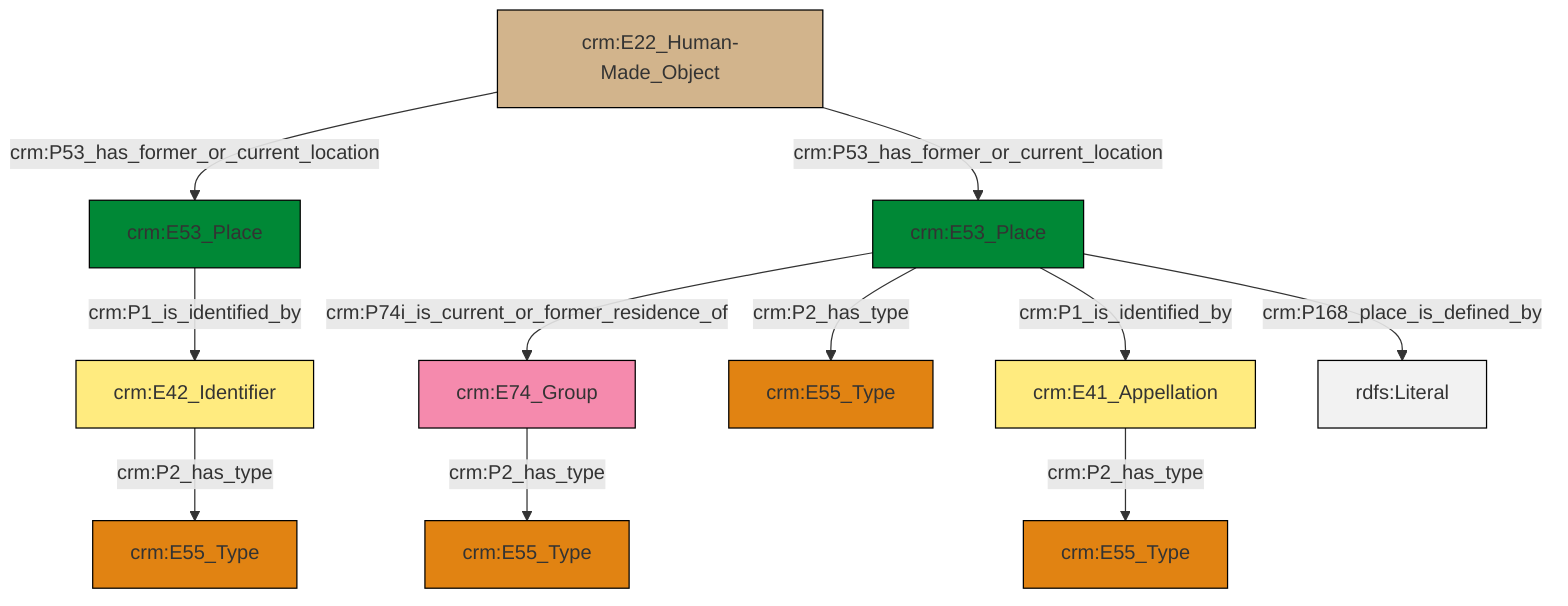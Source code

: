 graph TD
classDef Literal fill:#f2f2f2,stroke:#000000;
classDef CRM_Entity fill:#FFFFFF,stroke:#000000;
classDef Temporal_Entity fill:#00C9E6, stroke:#000000;
classDef Type fill:#E18312, stroke:#000000;
classDef Time-Span fill:#2C9C91, stroke:#000000;
classDef Appellation fill:#FFEB7F, stroke:#000000;
classDef Place fill:#008836, stroke:#000000;
classDef Persistent_Item fill:#B266B2, stroke:#000000;
classDef Conceptual_Object fill:#FFD700, stroke:#000000;
classDef Physical_Thing fill:#D2B48C, stroke:#000000;
classDef Actor fill:#f58aad, stroke:#000000;
classDef PC_Classes fill:#4ce600, stroke:#000000;
classDef Multi fill:#cccccc,stroke:#000000;

2["crm:E53_Place"]:::Place -->|crm:P1_is_identified_by| 3["crm:E42_Identifier"]:::Appellation
6["crm:E41_Appellation"]:::Appellation -->|crm:P2_has_type| 0["crm:E55_Type"]:::Type
3["crm:E42_Identifier"]:::Appellation -->|crm:P2_has_type| 7["crm:E55_Type"]:::Type
13["crm:E53_Place"]:::Place -->|crm:P2_has_type| 9["crm:E55_Type"]:::Type
13["crm:E53_Place"]:::Place -->|crm:P168_place_is_defined_by| 17[rdfs:Literal]:::Literal
21["crm:E22_Human-Made_Object"]:::Physical_Thing -->|crm:P53_has_former_or_current_location| 2["crm:E53_Place"]:::Place
21["crm:E22_Human-Made_Object"]:::Physical_Thing -->|crm:P53_has_former_or_current_location| 13["crm:E53_Place"]:::Place
13["crm:E53_Place"]:::Place -->|crm:P74i_is_current_or_former_residence_of| 11["crm:E74_Group"]:::Actor
13["crm:E53_Place"]:::Place -->|crm:P1_is_identified_by| 6["crm:E41_Appellation"]:::Appellation
11["crm:E74_Group"]:::Actor -->|crm:P2_has_type| 4["crm:E55_Type"]:::Type